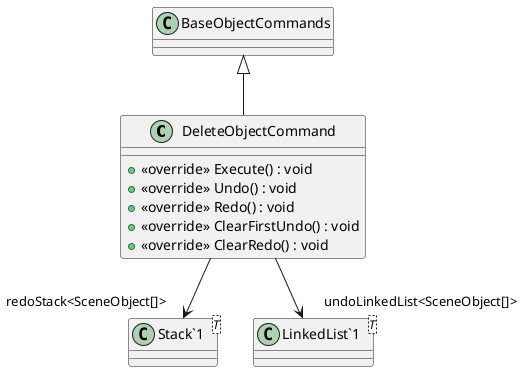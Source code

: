 @startuml
class DeleteObjectCommand {
    + <<override>> Execute() : void
    + <<override>> Undo() : void
    + <<override>> Redo() : void
    + <<override>> ClearFirstUndo() : void
    + <<override>> ClearRedo() : void
}
class "Stack`1"<T> {
}
class "LinkedList`1"<T> {
}
BaseObjectCommands <|-- DeleteObjectCommand
DeleteObjectCommand --> "redoStack<SceneObject[]>" "Stack`1"
DeleteObjectCommand --> "undoLinkedList<SceneObject[]>" "LinkedList`1"
@enduml
